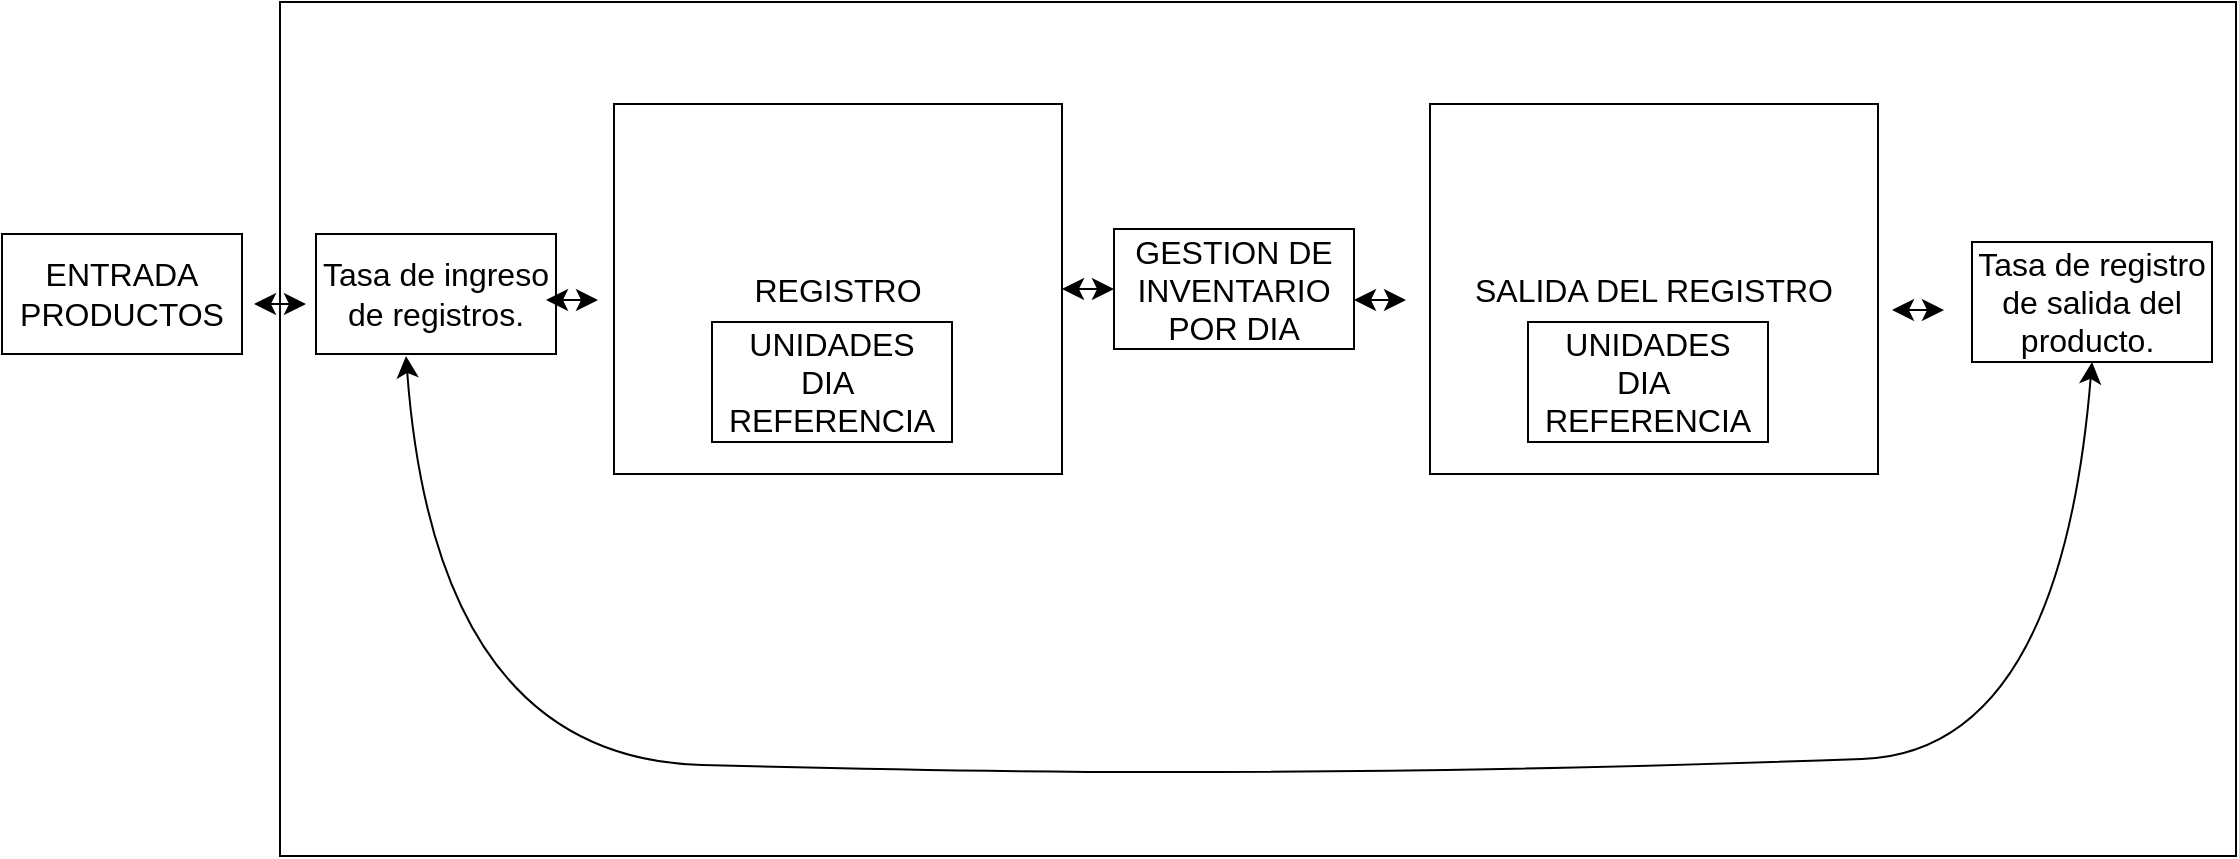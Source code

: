 <mxfile version="21.6.6" type="github" pages="2">
  <diagram name="Página-1" id="tESKYNNmowuRRf9zNqwW">
    <mxGraphModel dx="1595" dy="528" grid="0" gridSize="10" guides="1" tooltips="1" connect="1" arrows="1" fold="1" page="0" pageScale="1" pageWidth="827" pageHeight="1169" math="0" shadow="0">
      <root>
        <mxCell id="0" />
        <mxCell id="1" parent="0" />
        <mxCell id="dHgoY7iqLfbEEOLfW-AG-10" value="" style="rounded=0;whiteSpace=wrap;html=1;fontSize=16;" vertex="1" parent="1">
          <mxGeometry x="-258" y="75" width="978" height="427" as="geometry" />
        </mxCell>
        <mxCell id="dHgoY7iqLfbEEOLfW-AG-2" value="ENTRADA PRODUCTOS" style="rounded=0;whiteSpace=wrap;html=1;fontSize=16;" vertex="1" parent="1">
          <mxGeometry x="-397" y="191" width="120" height="60" as="geometry" />
        </mxCell>
        <mxCell id="dHgoY7iqLfbEEOLfW-AG-3" value="REGISTRO" style="rounded=0;whiteSpace=wrap;html=1;fontSize=16;" vertex="1" parent="1">
          <mxGeometry x="-91" y="126" width="224" height="185" as="geometry" />
        </mxCell>
        <mxCell id="dHgoY7iqLfbEEOLfW-AG-5" value="UNIDADES&lt;br&gt;DIA&amp;nbsp;&lt;br&gt;REFERENCIA" style="rounded=0;whiteSpace=wrap;html=1;fontSize=16;" vertex="1" parent="1">
          <mxGeometry x="-42" y="235" width="120" height="60" as="geometry" />
        </mxCell>
        <mxCell id="dHgoY7iqLfbEEOLfW-AG-6" value="GESTION DE INVENTARIO POR DIA" style="rounded=0;whiteSpace=wrap;html=1;fontSize=16;" vertex="1" parent="1">
          <mxGeometry x="159" y="188.5" width="120" height="60" as="geometry" />
        </mxCell>
        <mxCell id="dHgoY7iqLfbEEOLfW-AG-7" value="SALIDA DEL REGISTRO" style="rounded=0;whiteSpace=wrap;html=1;fontSize=16;" vertex="1" parent="1">
          <mxGeometry x="317" y="126" width="224" height="185" as="geometry" />
        </mxCell>
        <mxCell id="dHgoY7iqLfbEEOLfW-AG-8" value="UNIDADES&lt;br&gt;DIA&amp;nbsp;&lt;br&gt;REFERENCIA" style="rounded=0;whiteSpace=wrap;html=1;fontSize=16;" vertex="1" parent="1">
          <mxGeometry x="366" y="235" width="120" height="60" as="geometry" />
        </mxCell>
        <mxCell id="fDo-gDncDlCtVK0Xocpl-2" value="" style="endArrow=classic;startArrow=classic;html=1;rounded=0;fontSize=12;startSize=8;endSize=8;curved=1;entryX=0;entryY=0.5;entryDx=0;entryDy=0;exitX=1;exitY=0.5;exitDx=0;exitDy=0;" edge="1" parent="1" source="dHgoY7iqLfbEEOLfW-AG-3" target="dHgoY7iqLfbEEOLfW-AG-6">
          <mxGeometry width="50" height="50" relative="1" as="geometry">
            <mxPoint x="-41" y="185" as="sourcePoint" />
            <mxPoint x="9" y="135" as="targetPoint" />
          </mxGeometry>
        </mxCell>
        <mxCell id="fDo-gDncDlCtVK0Xocpl-3" value="" style="endArrow=classic;startArrow=classic;html=1;rounded=0;fontSize=12;startSize=8;endSize=8;curved=1;entryX=0;entryY=0.5;entryDx=0;entryDy=0;exitX=1;exitY=0.5;exitDx=0;exitDy=0;" edge="1" parent="1">
          <mxGeometry width="50" height="50" relative="1" as="geometry">
            <mxPoint x="279" y="224" as="sourcePoint" />
            <mxPoint x="305" y="224" as="targetPoint" />
          </mxGeometry>
        </mxCell>
        <mxCell id="fDo-gDncDlCtVK0Xocpl-4" value="Tasa de ingreso de registros." style="rounded=0;whiteSpace=wrap;html=1;fontSize=16;" vertex="1" parent="1">
          <mxGeometry x="-240" y="191" width="120" height="60" as="geometry" />
        </mxCell>
        <mxCell id="fDo-gDncDlCtVK0Xocpl-5" value="" style="endArrow=classic;startArrow=classic;html=1;rounded=0;fontSize=12;startSize=8;endSize=8;curved=1;entryX=0;entryY=0.5;entryDx=0;entryDy=0;exitX=1;exitY=0.5;exitDx=0;exitDy=0;" edge="1" parent="1">
          <mxGeometry width="50" height="50" relative="1" as="geometry">
            <mxPoint x="-125" y="224" as="sourcePoint" />
            <mxPoint x="-99" y="224" as="targetPoint" />
          </mxGeometry>
        </mxCell>
        <mxCell id="fDo-gDncDlCtVK0Xocpl-9" value="" style="endArrow=classic;startArrow=classic;html=1;rounded=0;fontSize=12;startSize=8;endSize=8;curved=1;entryX=0;entryY=0.5;entryDx=0;entryDy=0;exitX=1;exitY=0.5;exitDx=0;exitDy=0;" edge="1" parent="1">
          <mxGeometry width="50" height="50" relative="1" as="geometry">
            <mxPoint x="-271" y="226" as="sourcePoint" />
            <mxPoint x="-245" y="226" as="targetPoint" />
          </mxGeometry>
        </mxCell>
        <mxCell id="fDo-gDncDlCtVK0Xocpl-10" style="edgeStyle=none;curved=1;rounded=0;orthogonalLoop=1;jettySize=auto;html=1;entryX=0;entryY=0.5;entryDx=0;entryDy=0;fontSize=12;startSize=8;endSize=8;" edge="1" parent="1" source="dHgoY7iqLfbEEOLfW-AG-3" target="dHgoY7iqLfbEEOLfW-AG-3">
          <mxGeometry relative="1" as="geometry" />
        </mxCell>
        <mxCell id="fDo-gDncDlCtVK0Xocpl-13" value="" style="endArrow=classic;startArrow=classic;html=1;rounded=0;fontSize=12;startSize=8;endSize=8;curved=1;entryX=0.5;entryY=1;entryDx=0;entryDy=0;exitX=0.375;exitY=1.017;exitDx=0;exitDy=0;exitPerimeter=0;" edge="1" parent="1" source="fDo-gDncDlCtVK0Xocpl-4" target="BQYsfHJgnHgGHaetiEu1-1">
          <mxGeometry width="50" height="50" relative="1" as="geometry">
            <mxPoint x="39" y="508" as="sourcePoint" />
            <mxPoint x="89" y="458" as="targetPoint" />
            <Array as="points">
              <mxPoint x="-180" y="453" />
              <mxPoint x="86" y="460" />
              <mxPoint x="272" y="460" />
              <mxPoint x="434" y="457" />
              <mxPoint x="632" y="450" />
            </Array>
          </mxGeometry>
        </mxCell>
        <mxCell id="BQYsfHJgnHgGHaetiEu1-1" value="Tasa de registro de salida del producto.&amp;nbsp;" style="rounded=0;whiteSpace=wrap;html=1;fontSize=16;" vertex="1" parent="1">
          <mxGeometry x="588" y="195" width="120" height="60" as="geometry" />
        </mxCell>
        <mxCell id="BQYsfHJgnHgGHaetiEu1-2" value="" style="endArrow=classic;startArrow=classic;html=1;rounded=0;fontSize=12;startSize=8;endSize=8;curved=1;entryX=0;entryY=0.5;entryDx=0;entryDy=0;exitX=1;exitY=0.5;exitDx=0;exitDy=0;" edge="1" parent="1">
          <mxGeometry width="50" height="50" relative="1" as="geometry">
            <mxPoint x="548" y="229" as="sourcePoint" />
            <mxPoint x="574" y="229" as="targetPoint" />
          </mxGeometry>
        </mxCell>
      </root>
    </mxGraphModel>
  </diagram>
  <diagram id="VFmA77z9ysZdsGZfys1j" name="Página-2">
    <mxGraphModel dx="2093" dy="1148" grid="0" gridSize="10" guides="1" tooltips="1" connect="1" arrows="1" fold="1" page="0" pageScale="1" pageWidth="827" pageHeight="1169" math="0" shadow="0">
      <root>
        <mxCell id="0" />
        <mxCell id="1" parent="0" />
        <mxCell id="E-PGWQbMxZulWgDMQFT2-1" value="" style="ellipse;whiteSpace=wrap;html=1;aspect=fixed;fontSize=16;" vertex="1" parent="1">
          <mxGeometry x="-377" y="-205" width="1073" height="1073" as="geometry" />
        </mxCell>
        <mxCell id="3pZ5JNvZ_BpjiIJWnTVK-5" style="edgeStyle=none;curved=1;rounded=0;orthogonalLoop=1;jettySize=auto;html=1;exitX=0;exitY=1;exitDx=0;exitDy=0;entryX=1;entryY=1;entryDx=0;entryDy=0;fontSize=12;startSize=8;endSize=8;" edge="1" parent="1" source="E-PGWQbMxZulWgDMQFT2-3" target="duAiFchFwIZ_vx8qgMnV-1">
          <mxGeometry relative="1" as="geometry">
            <Array as="points">
              <mxPoint x="333" y="417" />
            </Array>
          </mxGeometry>
        </mxCell>
        <mxCell id="E-PGWQbMxZulWgDMQFT2-3" value="Registro&amp;nbsp;&lt;br&gt;&amp;nbsp;salida de inventario" style="rounded=1;whiteSpace=wrap;html=1;fontSize=16;" vertex="1" parent="1">
          <mxGeometry x="407" y="284" width="120" height="60" as="geometry" />
        </mxCell>
        <mxCell id="3pZ5JNvZ_BpjiIJWnTVK-2" style="edgeStyle=none;curved=1;rounded=0;orthogonalLoop=1;jettySize=auto;html=1;entryX=1;entryY=0;entryDx=0;entryDy=0;fontSize=12;startSize=8;endSize=8;exitX=0;exitY=0.25;exitDx=0;exitDy=0;" edge="1" parent="1" source="duAiFchFwIZ_vx8qgMnV-1" target="7WaFvpV5LCQXNMHChfVr-1">
          <mxGeometry relative="1" as="geometry">
            <Array as="points">
              <mxPoint x="-23" y="139" />
            </Array>
          </mxGeometry>
        </mxCell>
        <mxCell id="3pZ5JNvZ_BpjiIJWnTVK-3" style="edgeStyle=none;curved=1;rounded=0;orthogonalLoop=1;jettySize=auto;html=1;exitX=1;exitY=0.25;exitDx=0;exitDy=0;entryX=0;entryY=0;entryDx=0;entryDy=0;fontSize=12;startSize=8;endSize=8;" edge="1" parent="1" source="duAiFchFwIZ_vx8qgMnV-1" target="E-PGWQbMxZulWgDMQFT2-3">
          <mxGeometry relative="1" as="geometry">
            <Array as="points">
              <mxPoint x="285" y="166" />
            </Array>
          </mxGeometry>
        </mxCell>
        <mxCell id="duAiFchFwIZ_vx8qgMnV-1" value="Gestion de inventario por día" style="rounded=1;whiteSpace=wrap;html=1;fontSize=16;" vertex="1" parent="1">
          <mxGeometry x="116" y="284" width="121" height="60" as="geometry" />
        </mxCell>
        <mxCell id="3pZ5JNvZ_BpjiIJWnTVK-4" style="edgeStyle=none;curved=1;rounded=0;orthogonalLoop=1;jettySize=auto;html=1;exitX=1;exitY=1;exitDx=0;exitDy=0;entryX=0;entryY=0.75;entryDx=0;entryDy=0;fontSize=12;startSize=8;endSize=8;" edge="1" parent="1" source="7WaFvpV5LCQXNMHChfVr-1" target="duAiFchFwIZ_vx8qgMnV-1">
          <mxGeometry relative="1" as="geometry">
            <Array as="points">
              <mxPoint x="63" y="414" />
            </Array>
          </mxGeometry>
        </mxCell>
        <mxCell id="7WaFvpV5LCQXNMHChfVr-1" value="Registro de producto nuevo" style="rounded=1;whiteSpace=wrap;html=1;fontSize=16;" vertex="1" parent="1">
          <mxGeometry x="-177" y="290" width="120" height="60" as="geometry" />
        </mxCell>
        <mxCell id="3pZ5JNvZ_BpjiIJWnTVK-7" value="inventario diario de camisetas" style="rounded=1;whiteSpace=wrap;html=1;fontSize=16;" vertex="1" parent="1">
          <mxGeometry x="71" y="-117" width="120" height="60" as="geometry" />
        </mxCell>
        <mxCell id="h6rbpeet0vYIZL6yPqu6-3" style="edgeStyle=none;curved=1;rounded=0;orthogonalLoop=1;jettySize=auto;html=1;exitX=0.5;exitY=0;exitDx=0;exitDy=0;entryX=0.5;entryY=0;entryDx=0;entryDy=0;fontSize=12;startSize=8;endSize=8;" edge="1" parent="1" source="h6rbpeet0vYIZL6yPqu6-1" target="ViNMyU3gePWxI7Xscmr8-1">
          <mxGeometry relative="1" as="geometry">
            <mxPoint x="597" y="284" as="targetPoint" />
            <Array as="points">
              <mxPoint x="125" y="-212" />
            </Array>
          </mxGeometry>
        </mxCell>
        <mxCell id="h6rbpeet0vYIZL6yPqu6-1" value="Tasa de ingreso de registro producto nuevo" style="rounded=1;whiteSpace=wrap;html=1;fontSize=16;" vertex="1" parent="1">
          <mxGeometry x="-346" y="290" width="120" height="60" as="geometry" />
        </mxCell>
        <mxCell id="h6rbpeet0vYIZL6yPqu6-5" style="edgeStyle=none;curved=1;rounded=0;orthogonalLoop=1;jettySize=auto;html=1;exitX=0.5;exitY=1;exitDx=0;exitDy=0;entryX=0.423;entryY=1.027;entryDx=0;entryDy=0;entryPerimeter=0;fontSize=12;startSize=8;endSize=8;" edge="1" parent="1" source="ViNMyU3gePWxI7Xscmr8-1" target="h6rbpeet0vYIZL6yPqu6-1">
          <mxGeometry relative="1" as="geometry">
            <mxPoint x="597" y="344" as="sourcePoint" />
            <Array as="points">
              <mxPoint x="139" y="995" />
            </Array>
          </mxGeometry>
        </mxCell>
        <mxCell id="ViNMyU3gePWxI7Xscmr8-1" value="Tasa de registro salida de productos" style="rounded=1;whiteSpace=wrap;html=1;fontSize=16;" vertex="1" parent="1">
          <mxGeometry x="546" y="287" width="120" height="60" as="geometry" />
        </mxCell>
      </root>
    </mxGraphModel>
  </diagram>
</mxfile>
